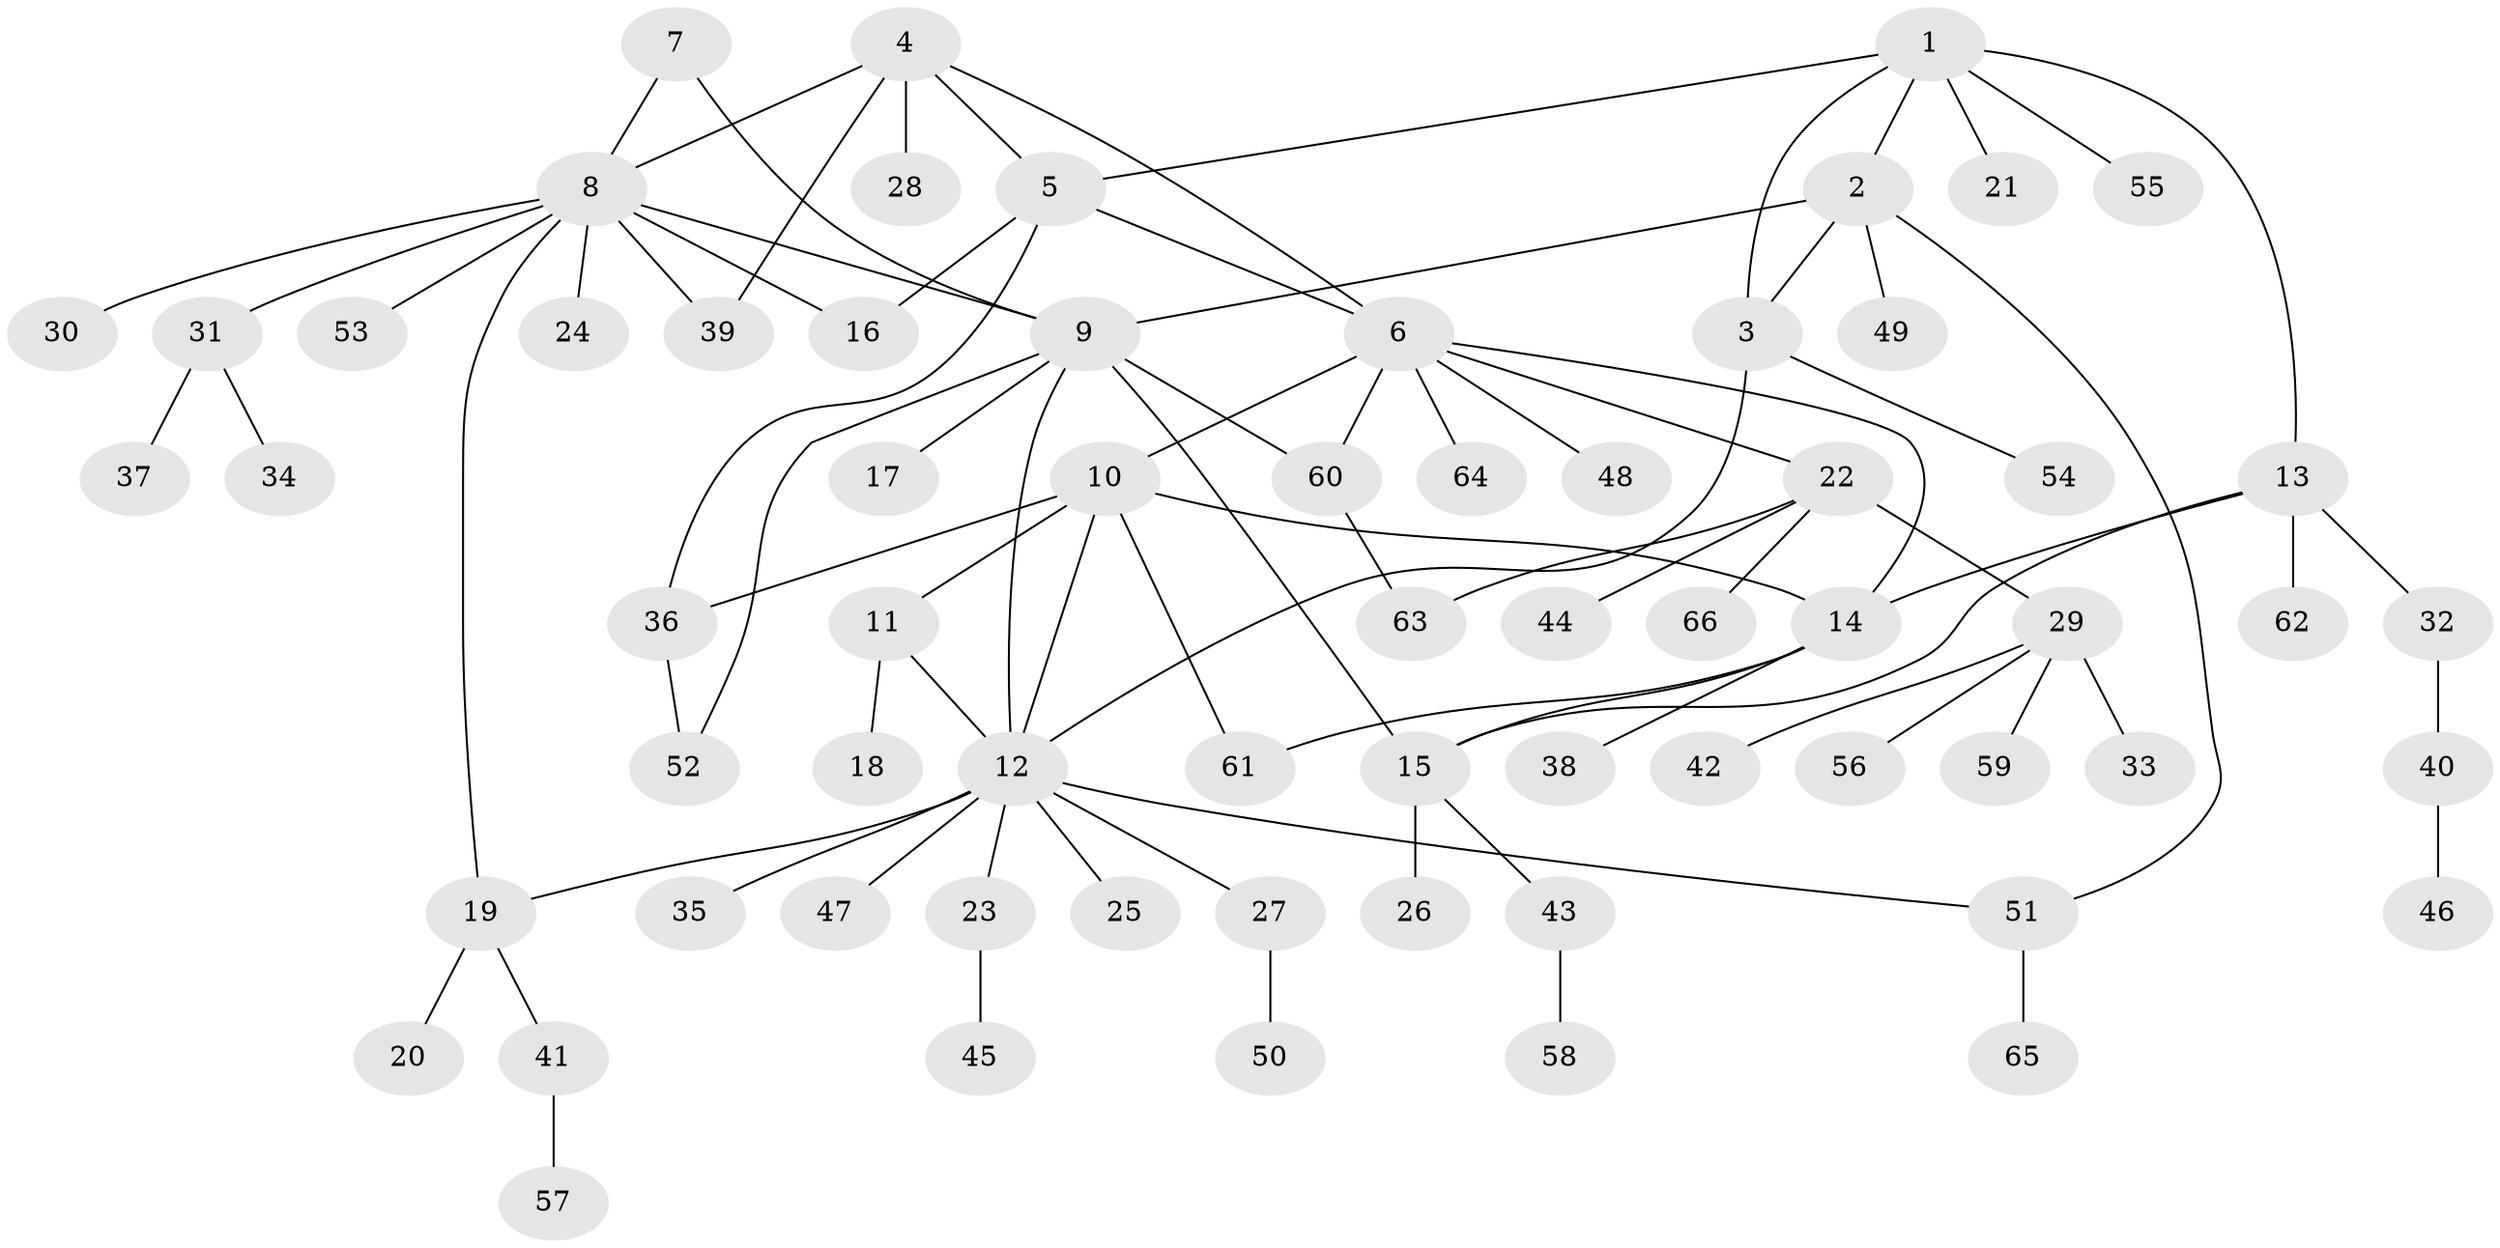 // Generated by graph-tools (version 1.1) at 2025/50/03/09/25 03:50:30]
// undirected, 66 vertices, 85 edges
graph export_dot {
graph [start="1"]
  node [color=gray90,style=filled];
  1;
  2;
  3;
  4;
  5;
  6;
  7;
  8;
  9;
  10;
  11;
  12;
  13;
  14;
  15;
  16;
  17;
  18;
  19;
  20;
  21;
  22;
  23;
  24;
  25;
  26;
  27;
  28;
  29;
  30;
  31;
  32;
  33;
  34;
  35;
  36;
  37;
  38;
  39;
  40;
  41;
  42;
  43;
  44;
  45;
  46;
  47;
  48;
  49;
  50;
  51;
  52;
  53;
  54;
  55;
  56;
  57;
  58;
  59;
  60;
  61;
  62;
  63;
  64;
  65;
  66;
  1 -- 2;
  1 -- 3;
  1 -- 5;
  1 -- 13;
  1 -- 21;
  1 -- 55;
  2 -- 3;
  2 -- 9;
  2 -- 49;
  2 -- 51;
  3 -- 12;
  3 -- 54;
  4 -- 5;
  4 -- 6;
  4 -- 8;
  4 -- 28;
  4 -- 39;
  5 -- 6;
  5 -- 16;
  5 -- 36;
  6 -- 10;
  6 -- 14;
  6 -- 22;
  6 -- 48;
  6 -- 60;
  6 -- 64;
  7 -- 8;
  7 -- 9;
  8 -- 9;
  8 -- 16;
  8 -- 19;
  8 -- 24;
  8 -- 30;
  8 -- 31;
  8 -- 39;
  8 -- 53;
  9 -- 12;
  9 -- 15;
  9 -- 17;
  9 -- 52;
  9 -- 60;
  10 -- 11;
  10 -- 12;
  10 -- 14;
  10 -- 36;
  10 -- 61;
  11 -- 12;
  11 -- 18;
  12 -- 19;
  12 -- 23;
  12 -- 25;
  12 -- 27;
  12 -- 35;
  12 -- 47;
  12 -- 51;
  13 -- 14;
  13 -- 15;
  13 -- 32;
  13 -- 62;
  14 -- 15;
  14 -- 38;
  14 -- 61;
  15 -- 26;
  15 -- 43;
  19 -- 20;
  19 -- 41;
  22 -- 29;
  22 -- 44;
  22 -- 63;
  22 -- 66;
  23 -- 45;
  27 -- 50;
  29 -- 33;
  29 -- 42;
  29 -- 56;
  29 -- 59;
  31 -- 34;
  31 -- 37;
  32 -- 40;
  36 -- 52;
  40 -- 46;
  41 -- 57;
  43 -- 58;
  51 -- 65;
  60 -- 63;
}
